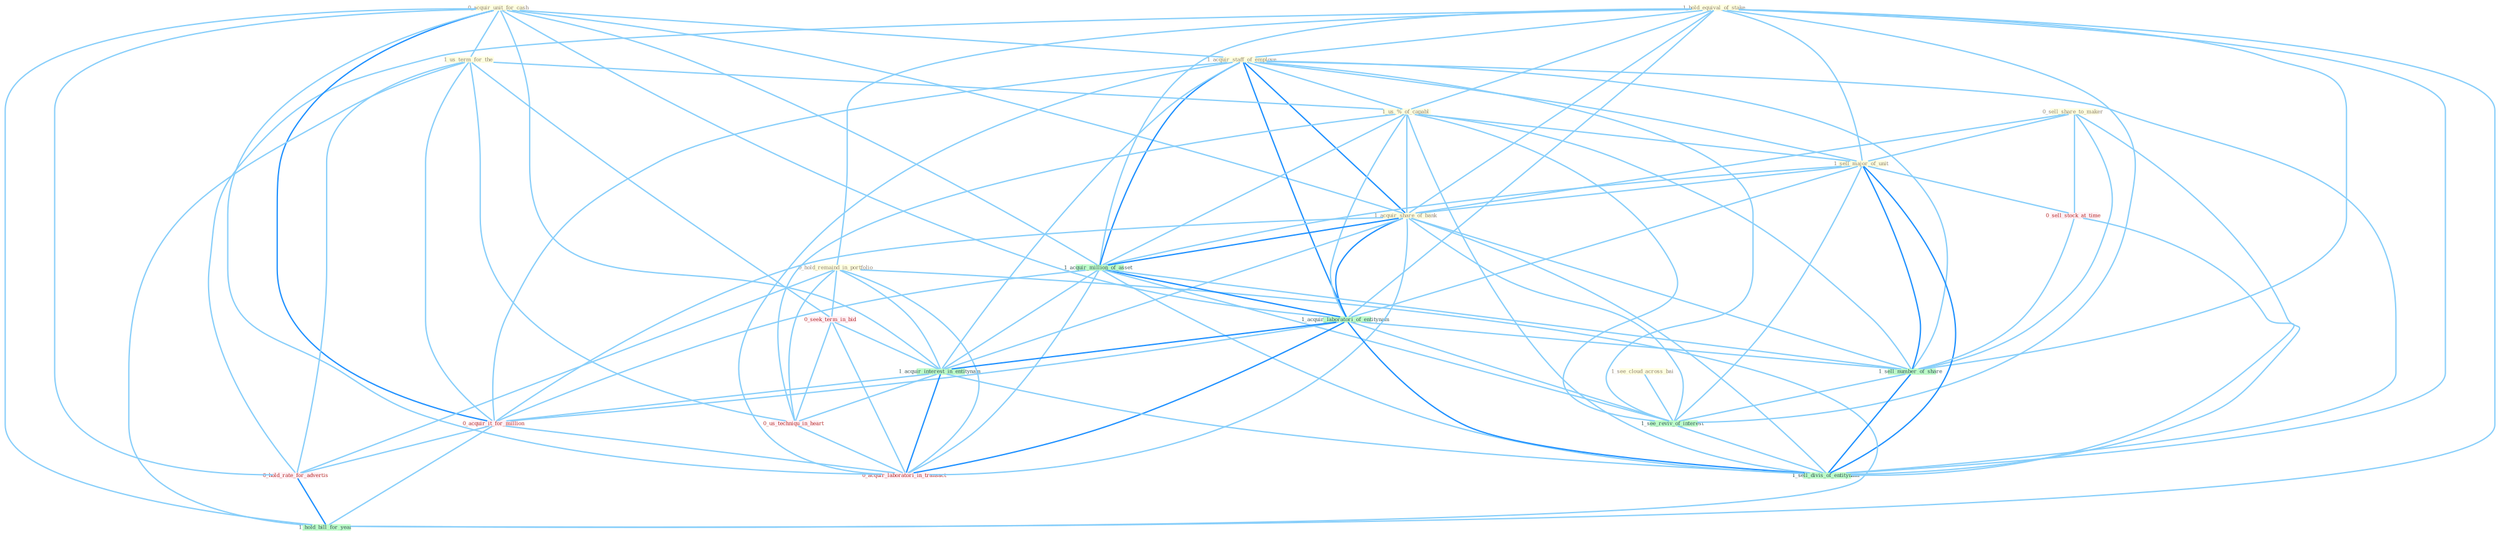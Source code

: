 Graph G{ 
    node
    [shape=polygon,style=filled,width=.5,height=.06,color="#BDFCC9",fixedsize=true,fontsize=4,
    fontcolor="#2f4f4f"];
    {node
    [color="#ffffe0", fontcolor="#8b7d6b"] "1_hold_equival_of_stake " "0_acquir_unit_for_cash " "0_sell_share_to_maker " "1_acquir_staff_of_employe " "1_us_term_for_the " "1_us_%_of_capabl " "1_sell_major_of_unit " "0_hold_remaind_in_portfolio " "1_see_cloud_across_bai " "1_acquir_share_of_bank "}
{node [color="#fff0f5", fontcolor="#b22222"] "0_seek_term_in_bid " "0_us_techniqu_in_heart " "0_acquir_it_for_million " "0_hold_rate_for_advertis " "0_acquir_laboratori_in_transact " "0_sell_stock_at_time "}
edge [color="#B0E2FF"];

	"1_hold_equival_of_stake " -- "1_acquir_staff_of_employe " [w="1", color="#87cefa" ];
	"1_hold_equival_of_stake " -- "1_us_%_of_capabl " [w="1", color="#87cefa" ];
	"1_hold_equival_of_stake " -- "1_sell_major_of_unit " [w="1", color="#87cefa" ];
	"1_hold_equival_of_stake " -- "0_hold_remaind_in_portfolio " [w="1", color="#87cefa" ];
	"1_hold_equival_of_stake " -- "1_acquir_share_of_bank " [w="1", color="#87cefa" ];
	"1_hold_equival_of_stake " -- "1_acquir_million_of_asset " [w="1", color="#87cefa" ];
	"1_hold_equival_of_stake " -- "1_acquir_laboratori_of_entitynam " [w="1", color="#87cefa" ];
	"1_hold_equival_of_stake " -- "0_hold_rate_for_advertis " [w="1", color="#87cefa" ];
	"1_hold_equival_of_stake " -- "1_sell_number_of_share " [w="1", color="#87cefa" ];
	"1_hold_equival_of_stake " -- "1_see_reviv_of_interest " [w="1", color="#87cefa" ];
	"1_hold_equival_of_stake " -- "1_hold_bill_for_year " [w="1", color="#87cefa" ];
	"1_hold_equival_of_stake " -- "1_sell_divis_of_entitynam " [w="1", color="#87cefa" ];
	"0_acquir_unit_for_cash " -- "1_acquir_staff_of_employe " [w="1", color="#87cefa" ];
	"0_acquir_unit_for_cash " -- "1_us_term_for_the " [w="1", color="#87cefa" ];
	"0_acquir_unit_for_cash " -- "1_acquir_share_of_bank " [w="1", color="#87cefa" ];
	"0_acquir_unit_for_cash " -- "1_acquir_million_of_asset " [w="1", color="#87cefa" ];
	"0_acquir_unit_for_cash " -- "1_acquir_laboratori_of_entitynam " [w="1", color="#87cefa" ];
	"0_acquir_unit_for_cash " -- "1_acquir_interest_in_entitynam " [w="1", color="#87cefa" ];
	"0_acquir_unit_for_cash " -- "0_acquir_it_for_million " [w="2", color="#1e90ff" , len=0.8];
	"0_acquir_unit_for_cash " -- "0_hold_rate_for_advertis " [w="1", color="#87cefa" ];
	"0_acquir_unit_for_cash " -- "0_acquir_laboratori_in_transact " [w="1", color="#87cefa" ];
	"0_acquir_unit_for_cash " -- "1_hold_bill_for_year " [w="1", color="#87cefa" ];
	"0_sell_share_to_maker " -- "1_sell_major_of_unit " [w="1", color="#87cefa" ];
	"0_sell_share_to_maker " -- "1_acquir_share_of_bank " [w="1", color="#87cefa" ];
	"0_sell_share_to_maker " -- "0_sell_stock_at_time " [w="1", color="#87cefa" ];
	"0_sell_share_to_maker " -- "1_sell_number_of_share " [w="1", color="#87cefa" ];
	"0_sell_share_to_maker " -- "1_sell_divis_of_entitynam " [w="1", color="#87cefa" ];
	"1_acquir_staff_of_employe " -- "1_us_%_of_capabl " [w="1", color="#87cefa" ];
	"1_acquir_staff_of_employe " -- "1_sell_major_of_unit " [w="1", color="#87cefa" ];
	"1_acquir_staff_of_employe " -- "1_acquir_share_of_bank " [w="2", color="#1e90ff" , len=0.8];
	"1_acquir_staff_of_employe " -- "1_acquir_million_of_asset " [w="2", color="#1e90ff" , len=0.8];
	"1_acquir_staff_of_employe " -- "1_acquir_laboratori_of_entitynam " [w="2", color="#1e90ff" , len=0.8];
	"1_acquir_staff_of_employe " -- "1_acquir_interest_in_entitynam " [w="1", color="#87cefa" ];
	"1_acquir_staff_of_employe " -- "0_acquir_it_for_million " [w="1", color="#87cefa" ];
	"1_acquir_staff_of_employe " -- "0_acquir_laboratori_in_transact " [w="1", color="#87cefa" ];
	"1_acquir_staff_of_employe " -- "1_sell_number_of_share " [w="1", color="#87cefa" ];
	"1_acquir_staff_of_employe " -- "1_see_reviv_of_interest " [w="1", color="#87cefa" ];
	"1_acquir_staff_of_employe " -- "1_sell_divis_of_entitynam " [w="1", color="#87cefa" ];
	"1_us_term_for_the " -- "1_us_%_of_capabl " [w="1", color="#87cefa" ];
	"1_us_term_for_the " -- "0_seek_term_in_bid " [w="1", color="#87cefa" ];
	"1_us_term_for_the " -- "0_us_techniqu_in_heart " [w="1", color="#87cefa" ];
	"1_us_term_for_the " -- "0_acquir_it_for_million " [w="1", color="#87cefa" ];
	"1_us_term_for_the " -- "0_hold_rate_for_advertis " [w="1", color="#87cefa" ];
	"1_us_term_for_the " -- "1_hold_bill_for_year " [w="1", color="#87cefa" ];
	"1_us_%_of_capabl " -- "1_sell_major_of_unit " [w="1", color="#87cefa" ];
	"1_us_%_of_capabl " -- "1_acquir_share_of_bank " [w="1", color="#87cefa" ];
	"1_us_%_of_capabl " -- "1_acquir_million_of_asset " [w="1", color="#87cefa" ];
	"1_us_%_of_capabl " -- "1_acquir_laboratori_of_entitynam " [w="1", color="#87cefa" ];
	"1_us_%_of_capabl " -- "0_us_techniqu_in_heart " [w="1", color="#87cefa" ];
	"1_us_%_of_capabl " -- "1_sell_number_of_share " [w="1", color="#87cefa" ];
	"1_us_%_of_capabl " -- "1_see_reviv_of_interest " [w="1", color="#87cefa" ];
	"1_us_%_of_capabl " -- "1_sell_divis_of_entitynam " [w="1", color="#87cefa" ];
	"1_sell_major_of_unit " -- "1_acquir_share_of_bank " [w="1", color="#87cefa" ];
	"1_sell_major_of_unit " -- "1_acquir_million_of_asset " [w="1", color="#87cefa" ];
	"1_sell_major_of_unit " -- "1_acquir_laboratori_of_entitynam " [w="1", color="#87cefa" ];
	"1_sell_major_of_unit " -- "0_sell_stock_at_time " [w="1", color="#87cefa" ];
	"1_sell_major_of_unit " -- "1_sell_number_of_share " [w="2", color="#1e90ff" , len=0.8];
	"1_sell_major_of_unit " -- "1_see_reviv_of_interest " [w="1", color="#87cefa" ];
	"1_sell_major_of_unit " -- "1_sell_divis_of_entitynam " [w="2", color="#1e90ff" , len=0.8];
	"0_hold_remaind_in_portfolio " -- "0_seek_term_in_bid " [w="1", color="#87cefa" ];
	"0_hold_remaind_in_portfolio " -- "1_acquir_interest_in_entitynam " [w="1", color="#87cefa" ];
	"0_hold_remaind_in_portfolio " -- "0_us_techniqu_in_heart " [w="1", color="#87cefa" ];
	"0_hold_remaind_in_portfolio " -- "0_hold_rate_for_advertis " [w="1", color="#87cefa" ];
	"0_hold_remaind_in_portfolio " -- "0_acquir_laboratori_in_transact " [w="1", color="#87cefa" ];
	"0_hold_remaind_in_portfolio " -- "1_hold_bill_for_year " [w="1", color="#87cefa" ];
	"1_see_cloud_across_bai " -- "1_see_reviv_of_interest " [w="1", color="#87cefa" ];
	"1_acquir_share_of_bank " -- "1_acquir_million_of_asset " [w="2", color="#1e90ff" , len=0.8];
	"1_acquir_share_of_bank " -- "1_acquir_laboratori_of_entitynam " [w="2", color="#1e90ff" , len=0.8];
	"1_acquir_share_of_bank " -- "1_acquir_interest_in_entitynam " [w="1", color="#87cefa" ];
	"1_acquir_share_of_bank " -- "0_acquir_it_for_million " [w="1", color="#87cefa" ];
	"1_acquir_share_of_bank " -- "0_acquir_laboratori_in_transact " [w="1", color="#87cefa" ];
	"1_acquir_share_of_bank " -- "1_sell_number_of_share " [w="1", color="#87cefa" ];
	"1_acquir_share_of_bank " -- "1_see_reviv_of_interest " [w="1", color="#87cefa" ];
	"1_acquir_share_of_bank " -- "1_sell_divis_of_entitynam " [w="1", color="#87cefa" ];
	"1_acquir_million_of_asset " -- "1_acquir_laboratori_of_entitynam " [w="2", color="#1e90ff" , len=0.8];
	"1_acquir_million_of_asset " -- "1_acquir_interest_in_entitynam " [w="1", color="#87cefa" ];
	"1_acquir_million_of_asset " -- "0_acquir_it_for_million " [w="1", color="#87cefa" ];
	"1_acquir_million_of_asset " -- "0_acquir_laboratori_in_transact " [w="1", color="#87cefa" ];
	"1_acquir_million_of_asset " -- "1_sell_number_of_share " [w="1", color="#87cefa" ];
	"1_acquir_million_of_asset " -- "1_see_reviv_of_interest " [w="1", color="#87cefa" ];
	"1_acquir_million_of_asset " -- "1_sell_divis_of_entitynam " [w="1", color="#87cefa" ];
	"1_acquir_laboratori_of_entitynam " -- "1_acquir_interest_in_entitynam " [w="2", color="#1e90ff" , len=0.8];
	"1_acquir_laboratori_of_entitynam " -- "0_acquir_it_for_million " [w="1", color="#87cefa" ];
	"1_acquir_laboratori_of_entitynam " -- "0_acquir_laboratori_in_transact " [w="2", color="#1e90ff" , len=0.8];
	"1_acquir_laboratori_of_entitynam " -- "1_sell_number_of_share " [w="1", color="#87cefa" ];
	"1_acquir_laboratori_of_entitynam " -- "1_see_reviv_of_interest " [w="1", color="#87cefa" ];
	"1_acquir_laboratori_of_entitynam " -- "1_sell_divis_of_entitynam " [w="2", color="#1e90ff" , len=0.8];
	"0_seek_term_in_bid " -- "1_acquir_interest_in_entitynam " [w="1", color="#87cefa" ];
	"0_seek_term_in_bid " -- "0_us_techniqu_in_heart " [w="1", color="#87cefa" ];
	"0_seek_term_in_bid " -- "0_acquir_laboratori_in_transact " [w="1", color="#87cefa" ];
	"1_acquir_interest_in_entitynam " -- "0_us_techniqu_in_heart " [w="1", color="#87cefa" ];
	"1_acquir_interest_in_entitynam " -- "0_acquir_it_for_million " [w="1", color="#87cefa" ];
	"1_acquir_interest_in_entitynam " -- "0_acquir_laboratori_in_transact " [w="2", color="#1e90ff" , len=0.8];
	"1_acquir_interest_in_entitynam " -- "1_sell_divis_of_entitynam " [w="1", color="#87cefa" ];
	"0_us_techniqu_in_heart " -- "0_acquir_laboratori_in_transact " [w="1", color="#87cefa" ];
	"0_acquir_it_for_million " -- "0_hold_rate_for_advertis " [w="1", color="#87cefa" ];
	"0_acquir_it_for_million " -- "0_acquir_laboratori_in_transact " [w="1", color="#87cefa" ];
	"0_acquir_it_for_million " -- "1_hold_bill_for_year " [w="1", color="#87cefa" ];
	"0_hold_rate_for_advertis " -- "1_hold_bill_for_year " [w="2", color="#1e90ff" , len=0.8];
	"0_sell_stock_at_time " -- "1_sell_number_of_share " [w="1", color="#87cefa" ];
	"0_sell_stock_at_time " -- "1_sell_divis_of_entitynam " [w="1", color="#87cefa" ];
	"1_sell_number_of_share " -- "1_see_reviv_of_interest " [w="1", color="#87cefa" ];
	"1_sell_number_of_share " -- "1_sell_divis_of_entitynam " [w="2", color="#1e90ff" , len=0.8];
	"1_see_reviv_of_interest " -- "1_sell_divis_of_entitynam " [w="1", color="#87cefa" ];
}